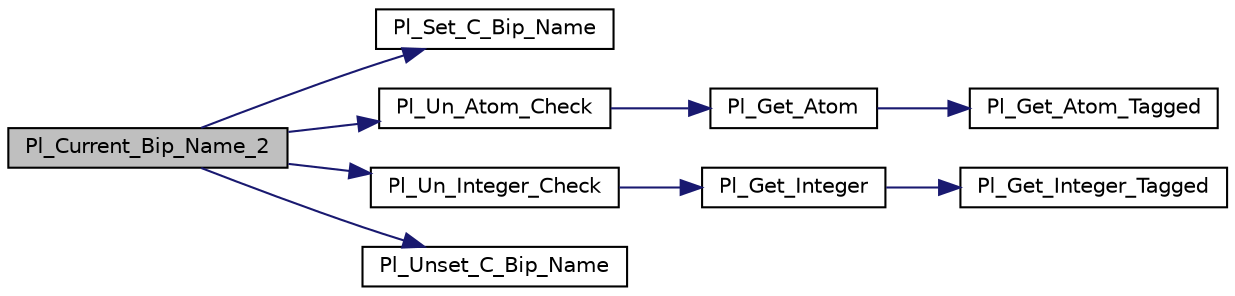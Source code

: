 digraph "Pl_Current_Bip_Name_2"
{
  edge [fontname="Helvetica",fontsize="10",labelfontname="Helvetica",labelfontsize="10"];
  node [fontname="Helvetica",fontsize="10",shape=record];
  rankdir="LR";
  Node1 [label="Pl_Current_Bip_Name_2",height=0.2,width=0.4,color="black", fillcolor="grey75", style="filled", fontcolor="black"];
  Node1 -> Node2 [color="midnightblue",fontsize="10",style="solid"];
  Node2 [label="Pl_Set_C_Bip_Name",height=0.2,width=0.4,color="black", fillcolor="white", style="filled",URL="$error__supp_8c.html#ab8256cda3ff04e0c94916c88bf464e79"];
  Node1 -> Node3 [color="midnightblue",fontsize="10",style="solid"];
  Node3 [label="Pl_Un_Atom_Check",height=0.2,width=0.4,color="black", fillcolor="white", style="filled",URL="$c__supp_8c.html#a8ee616a4c412a9b96ff9379610e1f2b9"];
  Node3 -> Node4 [color="midnightblue",fontsize="10",style="solid"];
  Node4 [label="Pl_Get_Atom",height=0.2,width=0.4,color="black", fillcolor="white", style="filled",URL="$wam__inst_8c.html#a78229c8d23053191e0fee7952757f9c7"];
  Node4 -> Node5 [color="midnightblue",fontsize="10",style="solid"];
  Node5 [label="Pl_Get_Atom_Tagged",height=0.2,width=0.4,color="black", fillcolor="white", style="filled",URL="$wam__inst_8c.html#a89d8aba44029f2a5f548a2ae5f6eb574"];
  Node1 -> Node6 [color="midnightblue",fontsize="10",style="solid"];
  Node6 [label="Pl_Un_Integer_Check",height=0.2,width=0.4,color="black", fillcolor="white", style="filled",URL="$c__supp_8c.html#a40ef471273ae7fee7aa952ae43112cd1"];
  Node6 -> Node7 [color="midnightblue",fontsize="10",style="solid"];
  Node7 [label="Pl_Get_Integer",height=0.2,width=0.4,color="black", fillcolor="white", style="filled",URL="$wam__inst_8c.html#a4674b6fe0ab6340bbe076f8d485673e7"];
  Node7 -> Node8 [color="midnightblue",fontsize="10",style="solid"];
  Node8 [label="Pl_Get_Integer_Tagged",height=0.2,width=0.4,color="black", fillcolor="white", style="filled",URL="$wam__inst_8c.html#a6fb0a22a4b407baa8bd1c6bb8f18675d"];
  Node1 -> Node9 [color="midnightblue",fontsize="10",style="solid"];
  Node9 [label="Pl_Unset_C_Bip_Name",height=0.2,width=0.4,color="black", fillcolor="white", style="filled",URL="$error__supp_8c.html#a984f5827dd2759c4b1dab06e8c4acaf5"];
}
